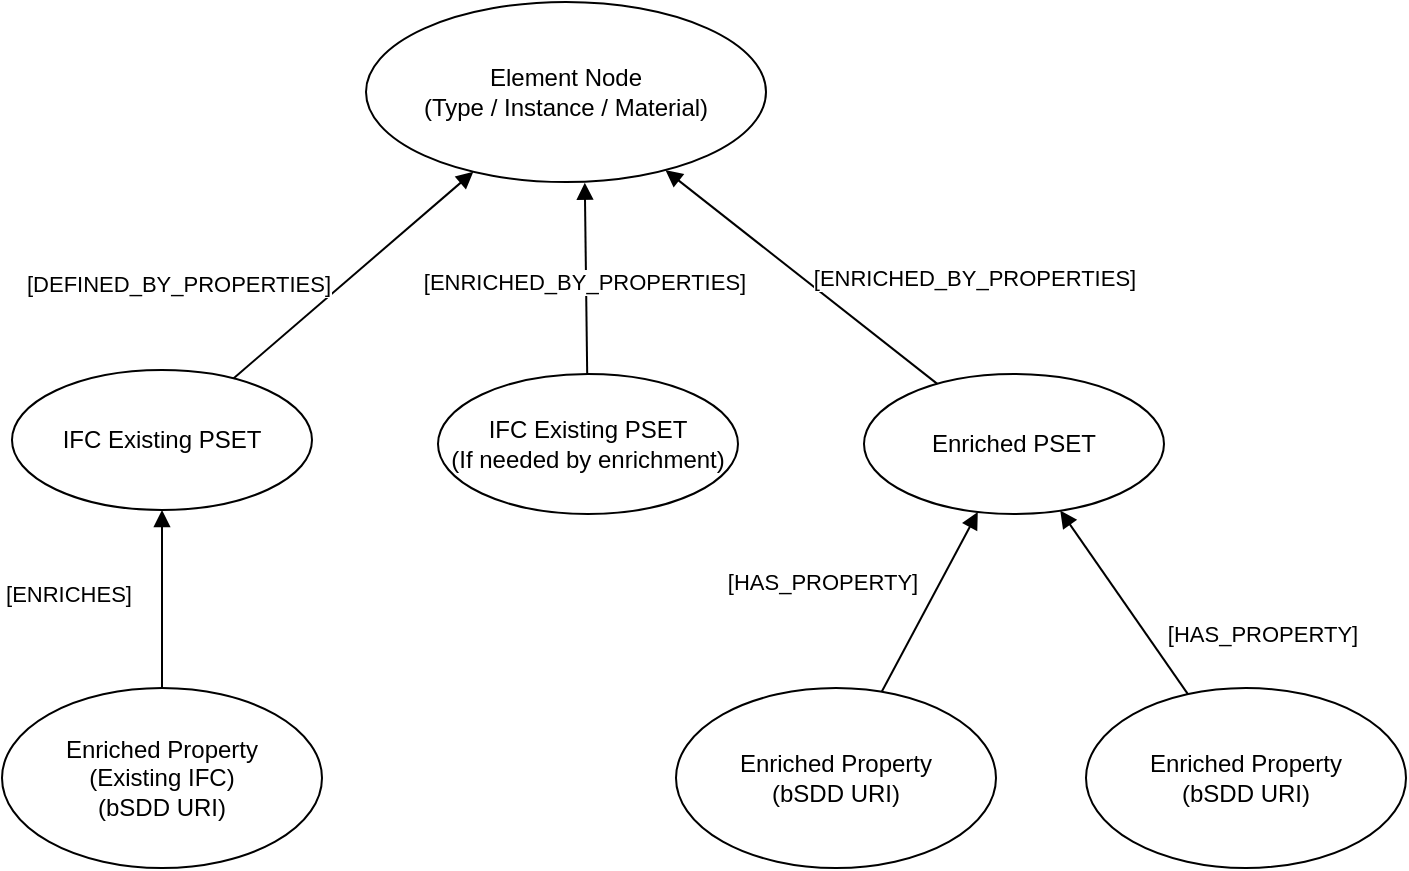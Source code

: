 <mxfile version="28.0.6">
  <diagram name="Graph Enrichment Strategy (Corrected Arrows)" id="0">
    <mxGraphModel dx="1198" dy="707" grid="0" gridSize="10" guides="1" tooltips="1" connect="1" arrows="1" fold="1" page="1" pageScale="1" pageWidth="827" pageHeight="583" background="none" math="0" shadow="0">
      <root>
        <mxCell id="0" />
        <mxCell id="1" parent="0" />
        <mxCell id="el" value="Element Node&lt;br&gt;(Type / Instance / Material)" style="ellipse;whiteSpace=wrap;html=1;" parent="1" vertex="1">
          <mxGeometry x="245" y="71" width="200" height="90" as="geometry" />
        </mxCell>
        <mxCell id="ifcps" value="IFC Existing PSET" style="ellipse;whiteSpace=wrap;html=1;" parent="1" vertex="1">
          <mxGeometry x="68" y="255" width="150" height="70" as="geometry" />
        </mxCell>
        <mxCell id="enrps" value="Enriched PSET" style="ellipse;whiteSpace=wrap;html=1;" parent="1" vertex="1">
          <mxGeometry x="494" y="257" width="150" height="70" as="geometry" />
        </mxCell>
        <mxCell id="eprop_ifc" value="Enriched Property&lt;br&gt;(Existing IFC)&lt;br&gt;(bSDD URI)" style="ellipse;whiteSpace=wrap;html=1;" parent="1" vertex="1">
          <mxGeometry x="63" y="414" width="160" height="90" as="geometry" />
        </mxCell>
        <mxCell id="eprop1" value="Enriched Property&lt;br&gt;(bSDD URI)" style="ellipse;whiteSpace=wrap;html=1;" parent="1" vertex="1">
          <mxGeometry x="400" y="414" width="160" height="90" as="geometry" />
        </mxCell>
        <mxCell id="eprop2" value="Enriched Property&lt;br&gt;(bSDD URI)" style="ellipse;whiteSpace=wrap;html=1;" parent="1" vertex="1">
          <mxGeometry x="605" y="414" width="160" height="90" as="geometry" />
        </mxCell>
        <mxCell id="edge_dbp" value="[DEFINED_BY_PROPERTIES]" style="endArrow=block;html=1;" parent="1" source="ifcps" target="el" edge="1">
          <mxGeometry x="-0.876" y="54" relative="1" as="geometry">
            <mxPoint as="offset" />
          </mxGeometry>
        </mxCell>
        <mxCell id="edge_ebp" value="[ENRICHED_BY_PROPERTIES]" style="endArrow=block;html=1;" parent="1" source="enrps" target="el" edge="1">
          <mxGeometry x="-0.787" y="-53" relative="1" as="geometry">
            <mxPoint as="offset" />
            <mxPoint x="438.651" y="164.996" as="targetPoint" />
          </mxGeometry>
        </mxCell>
        <mxCell id="edge_enriches" value="[ENRICHES]" style="endArrow=block;html=1;" parent="1" source="eprop_ifc" target="ifcps" edge="1">
          <mxGeometry x="0.065" y="47" relative="1" as="geometry">
            <mxPoint as="offset" />
          </mxGeometry>
        </mxCell>
        <mxCell id="edge_has1" value="[HAS_PROPERTY]" style="endArrow=block;html=1;" parent="1" source="eprop1" target="enrps" edge="1">
          <mxGeometry x="-0.312" y="52" relative="1" as="geometry">
            <mxPoint as="offset" />
          </mxGeometry>
        </mxCell>
        <mxCell id="edge_has2" value="[HAS_PROPERTY]" style="endArrow=block;html=1;" parent="1" source="eprop2" target="enrps" edge="1">
          <mxGeometry x="-0.934" y="-47" relative="1" as="geometry">
            <mxPoint as="offset" />
          </mxGeometry>
        </mxCell>
        <mxCell id="Hi_qhKK5leBrRsqj2-Qh-1" value="IFC Existing PSET&lt;div&gt;(If needed by enrichment)&lt;/div&gt;" style="ellipse;whiteSpace=wrap;html=1;" vertex="1" parent="1">
          <mxGeometry x="281" y="257" width="150" height="70" as="geometry" />
        </mxCell>
        <mxCell id="Hi_qhKK5leBrRsqj2-Qh-2" value="[ENRICHED_BY_PROPERTIES]" style="endArrow=block;html=1;entryX=0.547;entryY=1.004;entryDx=0;entryDy=0;entryPerimeter=0;" edge="1" parent="1" source="Hi_qhKK5leBrRsqj2-Qh-1" target="el">
          <mxGeometry x="-0.038" y="1" relative="1" as="geometry">
            <mxPoint as="offset" />
            <mxPoint x="435" y="165" as="targetPoint" />
          </mxGeometry>
        </mxCell>
      </root>
    </mxGraphModel>
  </diagram>
</mxfile>
